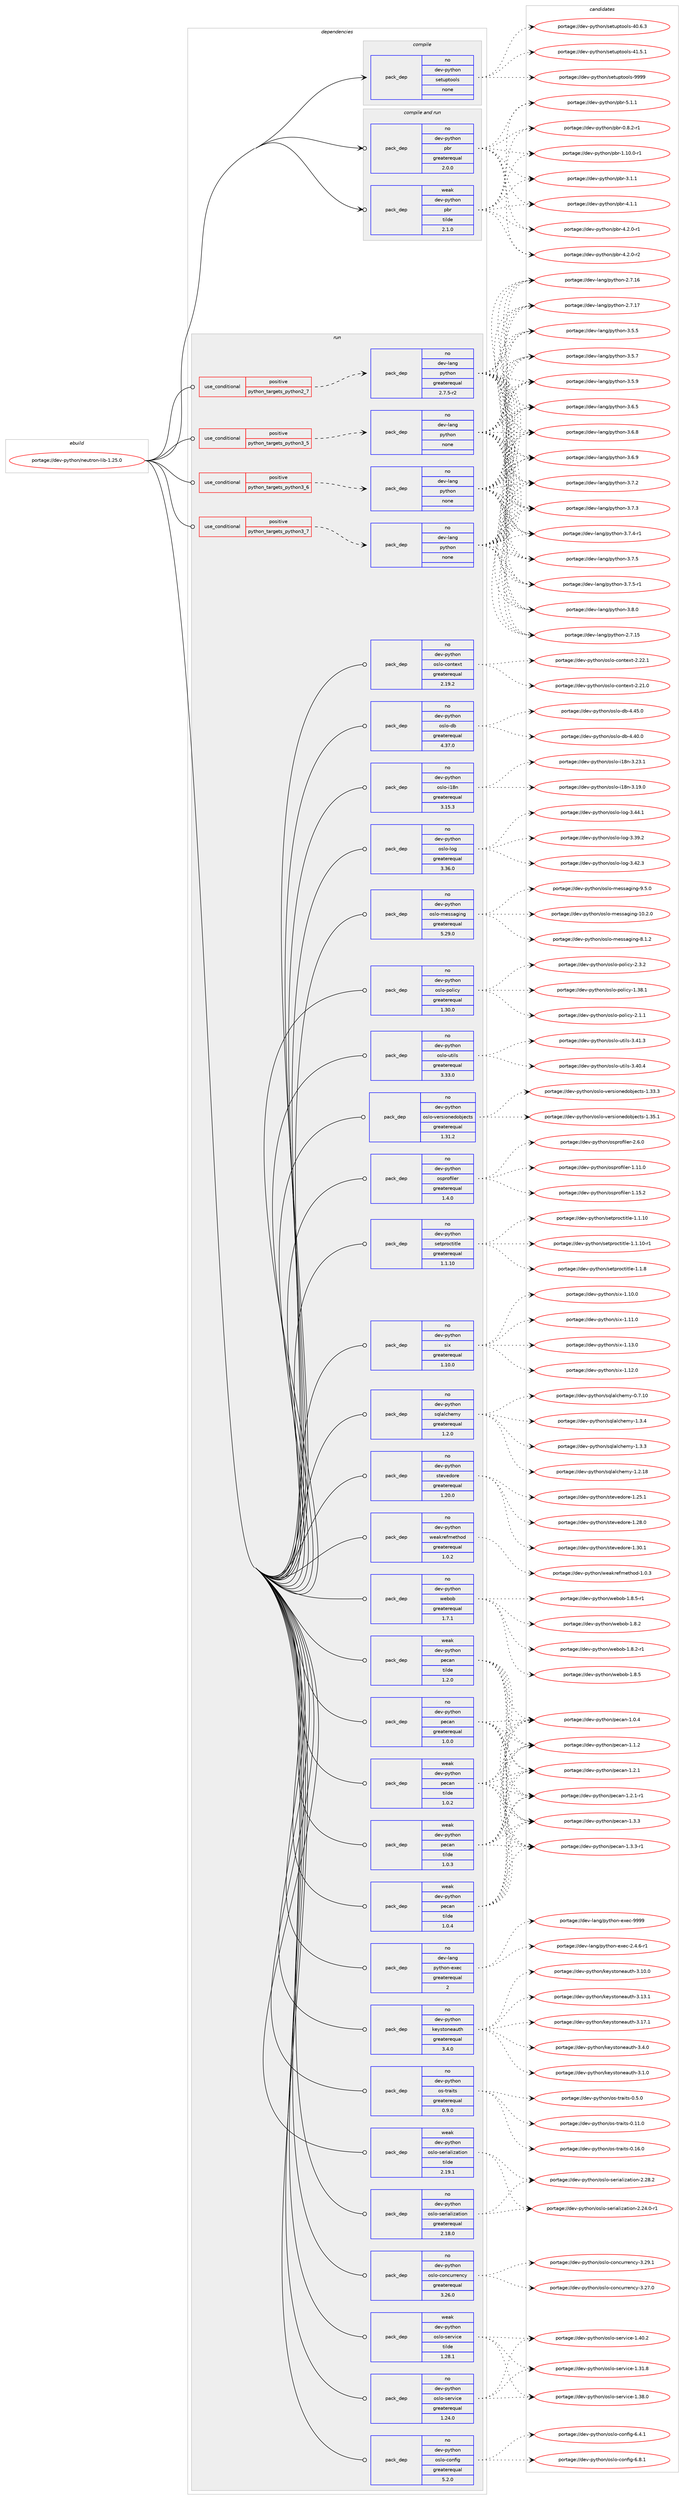 digraph prolog {

# *************
# Graph options
# *************

newrank=true;
concentrate=true;
compound=true;
graph [rankdir=LR,fontname=Helvetica,fontsize=10,ranksep=1.5];#, ranksep=2.5, nodesep=0.2];
edge  [arrowhead=vee];
node  [fontname=Helvetica,fontsize=10];

# **********
# The ebuild
# **********

subgraph cluster_leftcol {
color=gray;
rank=same;
label=<<i>ebuild</i>>;
id [label="portage://dev-python/neutron-lib-1.25.0", color=red, width=4, href="../dev-python/neutron-lib-1.25.0.svg"];
}

# ****************
# The dependencies
# ****************

subgraph cluster_midcol {
color=gray;
label=<<i>dependencies</i>>;
subgraph cluster_compile {
fillcolor="#eeeeee";
style=filled;
label=<<i>compile</i>>;
subgraph pack115685 {
dependency151394 [label=<<TABLE BORDER="0" CELLBORDER="1" CELLSPACING="0" CELLPADDING="4" WIDTH="220"><TR><TD ROWSPAN="6" CELLPADDING="30">pack_dep</TD></TR><TR><TD WIDTH="110">no</TD></TR><TR><TD>dev-python</TD></TR><TR><TD>setuptools</TD></TR><TR><TD>none</TD></TR><TR><TD></TD></TR></TABLE>>, shape=none, color=blue];
}
id:e -> dependency151394:w [weight=20,style="solid",arrowhead="vee"];
}
subgraph cluster_compileandrun {
fillcolor="#eeeeee";
style=filled;
label=<<i>compile and run</i>>;
subgraph pack115686 {
dependency151395 [label=<<TABLE BORDER="0" CELLBORDER="1" CELLSPACING="0" CELLPADDING="4" WIDTH="220"><TR><TD ROWSPAN="6" CELLPADDING="30">pack_dep</TD></TR><TR><TD WIDTH="110">no</TD></TR><TR><TD>dev-python</TD></TR><TR><TD>pbr</TD></TR><TR><TD>greaterequal</TD></TR><TR><TD>2.0.0</TD></TR></TABLE>>, shape=none, color=blue];
}
id:e -> dependency151395:w [weight=20,style="solid",arrowhead="odotvee"];
subgraph pack115687 {
dependency151396 [label=<<TABLE BORDER="0" CELLBORDER="1" CELLSPACING="0" CELLPADDING="4" WIDTH="220"><TR><TD ROWSPAN="6" CELLPADDING="30">pack_dep</TD></TR><TR><TD WIDTH="110">weak</TD></TR><TR><TD>dev-python</TD></TR><TR><TD>pbr</TD></TR><TR><TD>tilde</TD></TR><TR><TD>2.1.0</TD></TR></TABLE>>, shape=none, color=blue];
}
id:e -> dependency151396:w [weight=20,style="solid",arrowhead="odotvee"];
}
subgraph cluster_run {
fillcolor="#eeeeee";
style=filled;
label=<<i>run</i>>;
subgraph cond32385 {
dependency151397 [label=<<TABLE BORDER="0" CELLBORDER="1" CELLSPACING="0" CELLPADDING="4"><TR><TD ROWSPAN="3" CELLPADDING="10">use_conditional</TD></TR><TR><TD>positive</TD></TR><TR><TD>python_targets_python2_7</TD></TR></TABLE>>, shape=none, color=red];
subgraph pack115688 {
dependency151398 [label=<<TABLE BORDER="0" CELLBORDER="1" CELLSPACING="0" CELLPADDING="4" WIDTH="220"><TR><TD ROWSPAN="6" CELLPADDING="30">pack_dep</TD></TR><TR><TD WIDTH="110">no</TD></TR><TR><TD>dev-lang</TD></TR><TR><TD>python</TD></TR><TR><TD>greaterequal</TD></TR><TR><TD>2.7.5-r2</TD></TR></TABLE>>, shape=none, color=blue];
}
dependency151397:e -> dependency151398:w [weight=20,style="dashed",arrowhead="vee"];
}
id:e -> dependency151397:w [weight=20,style="solid",arrowhead="odot"];
subgraph cond32386 {
dependency151399 [label=<<TABLE BORDER="0" CELLBORDER="1" CELLSPACING="0" CELLPADDING="4"><TR><TD ROWSPAN="3" CELLPADDING="10">use_conditional</TD></TR><TR><TD>positive</TD></TR><TR><TD>python_targets_python3_5</TD></TR></TABLE>>, shape=none, color=red];
subgraph pack115689 {
dependency151400 [label=<<TABLE BORDER="0" CELLBORDER="1" CELLSPACING="0" CELLPADDING="4" WIDTH="220"><TR><TD ROWSPAN="6" CELLPADDING="30">pack_dep</TD></TR><TR><TD WIDTH="110">no</TD></TR><TR><TD>dev-lang</TD></TR><TR><TD>python</TD></TR><TR><TD>none</TD></TR><TR><TD></TD></TR></TABLE>>, shape=none, color=blue];
}
dependency151399:e -> dependency151400:w [weight=20,style="dashed",arrowhead="vee"];
}
id:e -> dependency151399:w [weight=20,style="solid",arrowhead="odot"];
subgraph cond32387 {
dependency151401 [label=<<TABLE BORDER="0" CELLBORDER="1" CELLSPACING="0" CELLPADDING="4"><TR><TD ROWSPAN="3" CELLPADDING="10">use_conditional</TD></TR><TR><TD>positive</TD></TR><TR><TD>python_targets_python3_6</TD></TR></TABLE>>, shape=none, color=red];
subgraph pack115690 {
dependency151402 [label=<<TABLE BORDER="0" CELLBORDER="1" CELLSPACING="0" CELLPADDING="4" WIDTH="220"><TR><TD ROWSPAN="6" CELLPADDING="30">pack_dep</TD></TR><TR><TD WIDTH="110">no</TD></TR><TR><TD>dev-lang</TD></TR><TR><TD>python</TD></TR><TR><TD>none</TD></TR><TR><TD></TD></TR></TABLE>>, shape=none, color=blue];
}
dependency151401:e -> dependency151402:w [weight=20,style="dashed",arrowhead="vee"];
}
id:e -> dependency151401:w [weight=20,style="solid",arrowhead="odot"];
subgraph cond32388 {
dependency151403 [label=<<TABLE BORDER="0" CELLBORDER="1" CELLSPACING="0" CELLPADDING="4"><TR><TD ROWSPAN="3" CELLPADDING="10">use_conditional</TD></TR><TR><TD>positive</TD></TR><TR><TD>python_targets_python3_7</TD></TR></TABLE>>, shape=none, color=red];
subgraph pack115691 {
dependency151404 [label=<<TABLE BORDER="0" CELLBORDER="1" CELLSPACING="0" CELLPADDING="4" WIDTH="220"><TR><TD ROWSPAN="6" CELLPADDING="30">pack_dep</TD></TR><TR><TD WIDTH="110">no</TD></TR><TR><TD>dev-lang</TD></TR><TR><TD>python</TD></TR><TR><TD>none</TD></TR><TR><TD></TD></TR></TABLE>>, shape=none, color=blue];
}
dependency151403:e -> dependency151404:w [weight=20,style="dashed",arrowhead="vee"];
}
id:e -> dependency151403:w [weight=20,style="solid",arrowhead="odot"];
subgraph pack115692 {
dependency151405 [label=<<TABLE BORDER="0" CELLBORDER="1" CELLSPACING="0" CELLPADDING="4" WIDTH="220"><TR><TD ROWSPAN="6" CELLPADDING="30">pack_dep</TD></TR><TR><TD WIDTH="110">no</TD></TR><TR><TD>dev-lang</TD></TR><TR><TD>python-exec</TD></TR><TR><TD>greaterequal</TD></TR><TR><TD>2</TD></TR></TABLE>>, shape=none, color=blue];
}
id:e -> dependency151405:w [weight=20,style="solid",arrowhead="odot"];
subgraph pack115693 {
dependency151406 [label=<<TABLE BORDER="0" CELLBORDER="1" CELLSPACING="0" CELLPADDING="4" WIDTH="220"><TR><TD ROWSPAN="6" CELLPADDING="30">pack_dep</TD></TR><TR><TD WIDTH="110">no</TD></TR><TR><TD>dev-python</TD></TR><TR><TD>keystoneauth</TD></TR><TR><TD>greaterequal</TD></TR><TR><TD>3.4.0</TD></TR></TABLE>>, shape=none, color=blue];
}
id:e -> dependency151406:w [weight=20,style="solid",arrowhead="odot"];
subgraph pack115694 {
dependency151407 [label=<<TABLE BORDER="0" CELLBORDER="1" CELLSPACING="0" CELLPADDING="4" WIDTH="220"><TR><TD ROWSPAN="6" CELLPADDING="30">pack_dep</TD></TR><TR><TD WIDTH="110">no</TD></TR><TR><TD>dev-python</TD></TR><TR><TD>os-traits</TD></TR><TR><TD>greaterequal</TD></TR><TR><TD>0.9.0</TD></TR></TABLE>>, shape=none, color=blue];
}
id:e -> dependency151407:w [weight=20,style="solid",arrowhead="odot"];
subgraph pack115695 {
dependency151408 [label=<<TABLE BORDER="0" CELLBORDER="1" CELLSPACING="0" CELLPADDING="4" WIDTH="220"><TR><TD ROWSPAN="6" CELLPADDING="30">pack_dep</TD></TR><TR><TD WIDTH="110">no</TD></TR><TR><TD>dev-python</TD></TR><TR><TD>oslo-concurrency</TD></TR><TR><TD>greaterequal</TD></TR><TR><TD>3.26.0</TD></TR></TABLE>>, shape=none, color=blue];
}
id:e -> dependency151408:w [weight=20,style="solid",arrowhead="odot"];
subgraph pack115696 {
dependency151409 [label=<<TABLE BORDER="0" CELLBORDER="1" CELLSPACING="0" CELLPADDING="4" WIDTH="220"><TR><TD ROWSPAN="6" CELLPADDING="30">pack_dep</TD></TR><TR><TD WIDTH="110">no</TD></TR><TR><TD>dev-python</TD></TR><TR><TD>oslo-config</TD></TR><TR><TD>greaterequal</TD></TR><TR><TD>5.2.0</TD></TR></TABLE>>, shape=none, color=blue];
}
id:e -> dependency151409:w [weight=20,style="solid",arrowhead="odot"];
subgraph pack115697 {
dependency151410 [label=<<TABLE BORDER="0" CELLBORDER="1" CELLSPACING="0" CELLPADDING="4" WIDTH="220"><TR><TD ROWSPAN="6" CELLPADDING="30">pack_dep</TD></TR><TR><TD WIDTH="110">no</TD></TR><TR><TD>dev-python</TD></TR><TR><TD>oslo-context</TD></TR><TR><TD>greaterequal</TD></TR><TR><TD>2.19.2</TD></TR></TABLE>>, shape=none, color=blue];
}
id:e -> dependency151410:w [weight=20,style="solid",arrowhead="odot"];
subgraph pack115698 {
dependency151411 [label=<<TABLE BORDER="0" CELLBORDER="1" CELLSPACING="0" CELLPADDING="4" WIDTH="220"><TR><TD ROWSPAN="6" CELLPADDING="30">pack_dep</TD></TR><TR><TD WIDTH="110">no</TD></TR><TR><TD>dev-python</TD></TR><TR><TD>oslo-db</TD></TR><TR><TD>greaterequal</TD></TR><TR><TD>4.37.0</TD></TR></TABLE>>, shape=none, color=blue];
}
id:e -> dependency151411:w [weight=20,style="solid",arrowhead="odot"];
subgraph pack115699 {
dependency151412 [label=<<TABLE BORDER="0" CELLBORDER="1" CELLSPACING="0" CELLPADDING="4" WIDTH="220"><TR><TD ROWSPAN="6" CELLPADDING="30">pack_dep</TD></TR><TR><TD WIDTH="110">no</TD></TR><TR><TD>dev-python</TD></TR><TR><TD>oslo-i18n</TD></TR><TR><TD>greaterequal</TD></TR><TR><TD>3.15.3</TD></TR></TABLE>>, shape=none, color=blue];
}
id:e -> dependency151412:w [weight=20,style="solid",arrowhead="odot"];
subgraph pack115700 {
dependency151413 [label=<<TABLE BORDER="0" CELLBORDER="1" CELLSPACING="0" CELLPADDING="4" WIDTH="220"><TR><TD ROWSPAN="6" CELLPADDING="30">pack_dep</TD></TR><TR><TD WIDTH="110">no</TD></TR><TR><TD>dev-python</TD></TR><TR><TD>oslo-log</TD></TR><TR><TD>greaterequal</TD></TR><TR><TD>3.36.0</TD></TR></TABLE>>, shape=none, color=blue];
}
id:e -> dependency151413:w [weight=20,style="solid",arrowhead="odot"];
subgraph pack115701 {
dependency151414 [label=<<TABLE BORDER="0" CELLBORDER="1" CELLSPACING="0" CELLPADDING="4" WIDTH="220"><TR><TD ROWSPAN="6" CELLPADDING="30">pack_dep</TD></TR><TR><TD WIDTH="110">no</TD></TR><TR><TD>dev-python</TD></TR><TR><TD>oslo-messaging</TD></TR><TR><TD>greaterequal</TD></TR><TR><TD>5.29.0</TD></TR></TABLE>>, shape=none, color=blue];
}
id:e -> dependency151414:w [weight=20,style="solid",arrowhead="odot"];
subgraph pack115702 {
dependency151415 [label=<<TABLE BORDER="0" CELLBORDER="1" CELLSPACING="0" CELLPADDING="4" WIDTH="220"><TR><TD ROWSPAN="6" CELLPADDING="30">pack_dep</TD></TR><TR><TD WIDTH="110">no</TD></TR><TR><TD>dev-python</TD></TR><TR><TD>oslo-policy</TD></TR><TR><TD>greaterequal</TD></TR><TR><TD>1.30.0</TD></TR></TABLE>>, shape=none, color=blue];
}
id:e -> dependency151415:w [weight=20,style="solid",arrowhead="odot"];
subgraph pack115703 {
dependency151416 [label=<<TABLE BORDER="0" CELLBORDER="1" CELLSPACING="0" CELLPADDING="4" WIDTH="220"><TR><TD ROWSPAN="6" CELLPADDING="30">pack_dep</TD></TR><TR><TD WIDTH="110">no</TD></TR><TR><TD>dev-python</TD></TR><TR><TD>oslo-serialization</TD></TR><TR><TD>greaterequal</TD></TR><TR><TD>2.18.0</TD></TR></TABLE>>, shape=none, color=blue];
}
id:e -> dependency151416:w [weight=20,style="solid",arrowhead="odot"];
subgraph pack115704 {
dependency151417 [label=<<TABLE BORDER="0" CELLBORDER="1" CELLSPACING="0" CELLPADDING="4" WIDTH="220"><TR><TD ROWSPAN="6" CELLPADDING="30">pack_dep</TD></TR><TR><TD WIDTH="110">no</TD></TR><TR><TD>dev-python</TD></TR><TR><TD>oslo-service</TD></TR><TR><TD>greaterequal</TD></TR><TR><TD>1.24.0</TD></TR></TABLE>>, shape=none, color=blue];
}
id:e -> dependency151417:w [weight=20,style="solid",arrowhead="odot"];
subgraph pack115705 {
dependency151418 [label=<<TABLE BORDER="0" CELLBORDER="1" CELLSPACING="0" CELLPADDING="4" WIDTH="220"><TR><TD ROWSPAN="6" CELLPADDING="30">pack_dep</TD></TR><TR><TD WIDTH="110">no</TD></TR><TR><TD>dev-python</TD></TR><TR><TD>oslo-utils</TD></TR><TR><TD>greaterequal</TD></TR><TR><TD>3.33.0</TD></TR></TABLE>>, shape=none, color=blue];
}
id:e -> dependency151418:w [weight=20,style="solid",arrowhead="odot"];
subgraph pack115706 {
dependency151419 [label=<<TABLE BORDER="0" CELLBORDER="1" CELLSPACING="0" CELLPADDING="4" WIDTH="220"><TR><TD ROWSPAN="6" CELLPADDING="30">pack_dep</TD></TR><TR><TD WIDTH="110">no</TD></TR><TR><TD>dev-python</TD></TR><TR><TD>oslo-versionedobjects</TD></TR><TR><TD>greaterequal</TD></TR><TR><TD>1.31.2</TD></TR></TABLE>>, shape=none, color=blue];
}
id:e -> dependency151419:w [weight=20,style="solid",arrowhead="odot"];
subgraph pack115707 {
dependency151420 [label=<<TABLE BORDER="0" CELLBORDER="1" CELLSPACING="0" CELLPADDING="4" WIDTH="220"><TR><TD ROWSPAN="6" CELLPADDING="30">pack_dep</TD></TR><TR><TD WIDTH="110">no</TD></TR><TR><TD>dev-python</TD></TR><TR><TD>osprofiler</TD></TR><TR><TD>greaterequal</TD></TR><TR><TD>1.4.0</TD></TR></TABLE>>, shape=none, color=blue];
}
id:e -> dependency151420:w [weight=20,style="solid",arrowhead="odot"];
subgraph pack115708 {
dependency151421 [label=<<TABLE BORDER="0" CELLBORDER="1" CELLSPACING="0" CELLPADDING="4" WIDTH="220"><TR><TD ROWSPAN="6" CELLPADDING="30">pack_dep</TD></TR><TR><TD WIDTH="110">no</TD></TR><TR><TD>dev-python</TD></TR><TR><TD>pecan</TD></TR><TR><TD>greaterequal</TD></TR><TR><TD>1.0.0</TD></TR></TABLE>>, shape=none, color=blue];
}
id:e -> dependency151421:w [weight=20,style="solid",arrowhead="odot"];
subgraph pack115709 {
dependency151422 [label=<<TABLE BORDER="0" CELLBORDER="1" CELLSPACING="0" CELLPADDING="4" WIDTH="220"><TR><TD ROWSPAN="6" CELLPADDING="30">pack_dep</TD></TR><TR><TD WIDTH="110">no</TD></TR><TR><TD>dev-python</TD></TR><TR><TD>setproctitle</TD></TR><TR><TD>greaterequal</TD></TR><TR><TD>1.1.10</TD></TR></TABLE>>, shape=none, color=blue];
}
id:e -> dependency151422:w [weight=20,style="solid",arrowhead="odot"];
subgraph pack115710 {
dependency151423 [label=<<TABLE BORDER="0" CELLBORDER="1" CELLSPACING="0" CELLPADDING="4" WIDTH="220"><TR><TD ROWSPAN="6" CELLPADDING="30">pack_dep</TD></TR><TR><TD WIDTH="110">no</TD></TR><TR><TD>dev-python</TD></TR><TR><TD>six</TD></TR><TR><TD>greaterequal</TD></TR><TR><TD>1.10.0</TD></TR></TABLE>>, shape=none, color=blue];
}
id:e -> dependency151423:w [weight=20,style="solid",arrowhead="odot"];
subgraph pack115711 {
dependency151424 [label=<<TABLE BORDER="0" CELLBORDER="1" CELLSPACING="0" CELLPADDING="4" WIDTH="220"><TR><TD ROWSPAN="6" CELLPADDING="30">pack_dep</TD></TR><TR><TD WIDTH="110">no</TD></TR><TR><TD>dev-python</TD></TR><TR><TD>sqlalchemy</TD></TR><TR><TD>greaterequal</TD></TR><TR><TD>1.2.0</TD></TR></TABLE>>, shape=none, color=blue];
}
id:e -> dependency151424:w [weight=20,style="solid",arrowhead="odot"];
subgraph pack115712 {
dependency151425 [label=<<TABLE BORDER="0" CELLBORDER="1" CELLSPACING="0" CELLPADDING="4" WIDTH="220"><TR><TD ROWSPAN="6" CELLPADDING="30">pack_dep</TD></TR><TR><TD WIDTH="110">no</TD></TR><TR><TD>dev-python</TD></TR><TR><TD>stevedore</TD></TR><TR><TD>greaterequal</TD></TR><TR><TD>1.20.0</TD></TR></TABLE>>, shape=none, color=blue];
}
id:e -> dependency151425:w [weight=20,style="solid",arrowhead="odot"];
subgraph pack115713 {
dependency151426 [label=<<TABLE BORDER="0" CELLBORDER="1" CELLSPACING="0" CELLPADDING="4" WIDTH="220"><TR><TD ROWSPAN="6" CELLPADDING="30">pack_dep</TD></TR><TR><TD WIDTH="110">no</TD></TR><TR><TD>dev-python</TD></TR><TR><TD>weakrefmethod</TD></TR><TR><TD>greaterequal</TD></TR><TR><TD>1.0.2</TD></TR></TABLE>>, shape=none, color=blue];
}
id:e -> dependency151426:w [weight=20,style="solid",arrowhead="odot"];
subgraph pack115714 {
dependency151427 [label=<<TABLE BORDER="0" CELLBORDER="1" CELLSPACING="0" CELLPADDING="4" WIDTH="220"><TR><TD ROWSPAN="6" CELLPADDING="30">pack_dep</TD></TR><TR><TD WIDTH="110">no</TD></TR><TR><TD>dev-python</TD></TR><TR><TD>webob</TD></TR><TR><TD>greaterequal</TD></TR><TR><TD>1.7.1</TD></TR></TABLE>>, shape=none, color=blue];
}
id:e -> dependency151427:w [weight=20,style="solid",arrowhead="odot"];
subgraph pack115715 {
dependency151428 [label=<<TABLE BORDER="0" CELLBORDER="1" CELLSPACING="0" CELLPADDING="4" WIDTH="220"><TR><TD ROWSPAN="6" CELLPADDING="30">pack_dep</TD></TR><TR><TD WIDTH="110">weak</TD></TR><TR><TD>dev-python</TD></TR><TR><TD>oslo-serialization</TD></TR><TR><TD>tilde</TD></TR><TR><TD>2.19.1</TD></TR></TABLE>>, shape=none, color=blue];
}
id:e -> dependency151428:w [weight=20,style="solid",arrowhead="odot"];
subgraph pack115716 {
dependency151429 [label=<<TABLE BORDER="0" CELLBORDER="1" CELLSPACING="0" CELLPADDING="4" WIDTH="220"><TR><TD ROWSPAN="6" CELLPADDING="30">pack_dep</TD></TR><TR><TD WIDTH="110">weak</TD></TR><TR><TD>dev-python</TD></TR><TR><TD>oslo-service</TD></TR><TR><TD>tilde</TD></TR><TR><TD>1.28.1</TD></TR></TABLE>>, shape=none, color=blue];
}
id:e -> dependency151429:w [weight=20,style="solid",arrowhead="odot"];
subgraph pack115717 {
dependency151430 [label=<<TABLE BORDER="0" CELLBORDER="1" CELLSPACING="0" CELLPADDING="4" WIDTH="220"><TR><TD ROWSPAN="6" CELLPADDING="30">pack_dep</TD></TR><TR><TD WIDTH="110">weak</TD></TR><TR><TD>dev-python</TD></TR><TR><TD>pecan</TD></TR><TR><TD>tilde</TD></TR><TR><TD>1.0.2</TD></TR></TABLE>>, shape=none, color=blue];
}
id:e -> dependency151430:w [weight=20,style="solid",arrowhead="odot"];
subgraph pack115718 {
dependency151431 [label=<<TABLE BORDER="0" CELLBORDER="1" CELLSPACING="0" CELLPADDING="4" WIDTH="220"><TR><TD ROWSPAN="6" CELLPADDING="30">pack_dep</TD></TR><TR><TD WIDTH="110">weak</TD></TR><TR><TD>dev-python</TD></TR><TR><TD>pecan</TD></TR><TR><TD>tilde</TD></TR><TR><TD>1.0.3</TD></TR></TABLE>>, shape=none, color=blue];
}
id:e -> dependency151431:w [weight=20,style="solid",arrowhead="odot"];
subgraph pack115719 {
dependency151432 [label=<<TABLE BORDER="0" CELLBORDER="1" CELLSPACING="0" CELLPADDING="4" WIDTH="220"><TR><TD ROWSPAN="6" CELLPADDING="30">pack_dep</TD></TR><TR><TD WIDTH="110">weak</TD></TR><TR><TD>dev-python</TD></TR><TR><TD>pecan</TD></TR><TR><TD>tilde</TD></TR><TR><TD>1.0.4</TD></TR></TABLE>>, shape=none, color=blue];
}
id:e -> dependency151432:w [weight=20,style="solid",arrowhead="odot"];
subgraph pack115720 {
dependency151433 [label=<<TABLE BORDER="0" CELLBORDER="1" CELLSPACING="0" CELLPADDING="4" WIDTH="220"><TR><TD ROWSPAN="6" CELLPADDING="30">pack_dep</TD></TR><TR><TD WIDTH="110">weak</TD></TR><TR><TD>dev-python</TD></TR><TR><TD>pecan</TD></TR><TR><TD>tilde</TD></TR><TR><TD>1.2.0</TD></TR></TABLE>>, shape=none, color=blue];
}
id:e -> dependency151433:w [weight=20,style="solid",arrowhead="odot"];
}
}

# **************
# The candidates
# **************

subgraph cluster_choices {
rank=same;
color=gray;
label=<<i>candidates</i>>;

subgraph choice115685 {
color=black;
nodesep=1;
choiceportage100101118451121211161041111104711510111611711211611111110811545524846544651 [label="portage://dev-python/setuptools-40.6.3", color=red, width=4,href="../dev-python/setuptools-40.6.3.svg"];
choiceportage100101118451121211161041111104711510111611711211611111110811545524946534649 [label="portage://dev-python/setuptools-41.5.1", color=red, width=4,href="../dev-python/setuptools-41.5.1.svg"];
choiceportage10010111845112121116104111110471151011161171121161111111081154557575757 [label="portage://dev-python/setuptools-9999", color=red, width=4,href="../dev-python/setuptools-9999.svg"];
dependency151394:e -> choiceportage100101118451121211161041111104711510111611711211611111110811545524846544651:w [style=dotted,weight="100"];
dependency151394:e -> choiceportage100101118451121211161041111104711510111611711211611111110811545524946534649:w [style=dotted,weight="100"];
dependency151394:e -> choiceportage10010111845112121116104111110471151011161171121161111111081154557575757:w [style=dotted,weight="100"];
}
subgraph choice115686 {
color=black;
nodesep=1;
choiceportage1001011184511212111610411111047112981144548465646504511449 [label="portage://dev-python/pbr-0.8.2-r1", color=red, width=4,href="../dev-python/pbr-0.8.2-r1.svg"];
choiceportage100101118451121211161041111104711298114454946494846484511449 [label="portage://dev-python/pbr-1.10.0-r1", color=red, width=4,href="../dev-python/pbr-1.10.0-r1.svg"];
choiceportage100101118451121211161041111104711298114455146494649 [label="portage://dev-python/pbr-3.1.1", color=red, width=4,href="../dev-python/pbr-3.1.1.svg"];
choiceportage100101118451121211161041111104711298114455246494649 [label="portage://dev-python/pbr-4.1.1", color=red, width=4,href="../dev-python/pbr-4.1.1.svg"];
choiceportage1001011184511212111610411111047112981144552465046484511449 [label="portage://dev-python/pbr-4.2.0-r1", color=red, width=4,href="../dev-python/pbr-4.2.0-r1.svg"];
choiceportage1001011184511212111610411111047112981144552465046484511450 [label="portage://dev-python/pbr-4.2.0-r2", color=red, width=4,href="../dev-python/pbr-4.2.0-r2.svg"];
choiceportage100101118451121211161041111104711298114455346494649 [label="portage://dev-python/pbr-5.1.1", color=red, width=4,href="../dev-python/pbr-5.1.1.svg"];
dependency151395:e -> choiceportage1001011184511212111610411111047112981144548465646504511449:w [style=dotted,weight="100"];
dependency151395:e -> choiceportage100101118451121211161041111104711298114454946494846484511449:w [style=dotted,weight="100"];
dependency151395:e -> choiceportage100101118451121211161041111104711298114455146494649:w [style=dotted,weight="100"];
dependency151395:e -> choiceportage100101118451121211161041111104711298114455246494649:w [style=dotted,weight="100"];
dependency151395:e -> choiceportage1001011184511212111610411111047112981144552465046484511449:w [style=dotted,weight="100"];
dependency151395:e -> choiceportage1001011184511212111610411111047112981144552465046484511450:w [style=dotted,weight="100"];
dependency151395:e -> choiceportage100101118451121211161041111104711298114455346494649:w [style=dotted,weight="100"];
}
subgraph choice115687 {
color=black;
nodesep=1;
choiceportage1001011184511212111610411111047112981144548465646504511449 [label="portage://dev-python/pbr-0.8.2-r1", color=red, width=4,href="../dev-python/pbr-0.8.2-r1.svg"];
choiceportage100101118451121211161041111104711298114454946494846484511449 [label="portage://dev-python/pbr-1.10.0-r1", color=red, width=4,href="../dev-python/pbr-1.10.0-r1.svg"];
choiceportage100101118451121211161041111104711298114455146494649 [label="portage://dev-python/pbr-3.1.1", color=red, width=4,href="../dev-python/pbr-3.1.1.svg"];
choiceportage100101118451121211161041111104711298114455246494649 [label="portage://dev-python/pbr-4.1.1", color=red, width=4,href="../dev-python/pbr-4.1.1.svg"];
choiceportage1001011184511212111610411111047112981144552465046484511449 [label="portage://dev-python/pbr-4.2.0-r1", color=red, width=4,href="../dev-python/pbr-4.2.0-r1.svg"];
choiceportage1001011184511212111610411111047112981144552465046484511450 [label="portage://dev-python/pbr-4.2.0-r2", color=red, width=4,href="../dev-python/pbr-4.2.0-r2.svg"];
choiceportage100101118451121211161041111104711298114455346494649 [label="portage://dev-python/pbr-5.1.1", color=red, width=4,href="../dev-python/pbr-5.1.1.svg"];
dependency151396:e -> choiceportage1001011184511212111610411111047112981144548465646504511449:w [style=dotted,weight="100"];
dependency151396:e -> choiceportage100101118451121211161041111104711298114454946494846484511449:w [style=dotted,weight="100"];
dependency151396:e -> choiceportage100101118451121211161041111104711298114455146494649:w [style=dotted,weight="100"];
dependency151396:e -> choiceportage100101118451121211161041111104711298114455246494649:w [style=dotted,weight="100"];
dependency151396:e -> choiceportage1001011184511212111610411111047112981144552465046484511449:w [style=dotted,weight="100"];
dependency151396:e -> choiceportage1001011184511212111610411111047112981144552465046484511450:w [style=dotted,weight="100"];
dependency151396:e -> choiceportage100101118451121211161041111104711298114455346494649:w [style=dotted,weight="100"];
}
subgraph choice115688 {
color=black;
nodesep=1;
choiceportage10010111845108971101034711212111610411111045504655464953 [label="portage://dev-lang/python-2.7.15", color=red, width=4,href="../dev-lang/python-2.7.15.svg"];
choiceportage10010111845108971101034711212111610411111045504655464954 [label="portage://dev-lang/python-2.7.16", color=red, width=4,href="../dev-lang/python-2.7.16.svg"];
choiceportage10010111845108971101034711212111610411111045504655464955 [label="portage://dev-lang/python-2.7.17", color=red, width=4,href="../dev-lang/python-2.7.17.svg"];
choiceportage100101118451089711010347112121116104111110455146534653 [label="portage://dev-lang/python-3.5.5", color=red, width=4,href="../dev-lang/python-3.5.5.svg"];
choiceportage100101118451089711010347112121116104111110455146534655 [label="portage://dev-lang/python-3.5.7", color=red, width=4,href="../dev-lang/python-3.5.7.svg"];
choiceportage100101118451089711010347112121116104111110455146534657 [label="portage://dev-lang/python-3.5.9", color=red, width=4,href="../dev-lang/python-3.5.9.svg"];
choiceportage100101118451089711010347112121116104111110455146544653 [label="portage://dev-lang/python-3.6.5", color=red, width=4,href="../dev-lang/python-3.6.5.svg"];
choiceportage100101118451089711010347112121116104111110455146544656 [label="portage://dev-lang/python-3.6.8", color=red, width=4,href="../dev-lang/python-3.6.8.svg"];
choiceportage100101118451089711010347112121116104111110455146544657 [label="portage://dev-lang/python-3.6.9", color=red, width=4,href="../dev-lang/python-3.6.9.svg"];
choiceportage100101118451089711010347112121116104111110455146554650 [label="portage://dev-lang/python-3.7.2", color=red, width=4,href="../dev-lang/python-3.7.2.svg"];
choiceportage100101118451089711010347112121116104111110455146554651 [label="portage://dev-lang/python-3.7.3", color=red, width=4,href="../dev-lang/python-3.7.3.svg"];
choiceportage1001011184510897110103471121211161041111104551465546524511449 [label="portage://dev-lang/python-3.7.4-r1", color=red, width=4,href="../dev-lang/python-3.7.4-r1.svg"];
choiceportage100101118451089711010347112121116104111110455146554653 [label="portage://dev-lang/python-3.7.5", color=red, width=4,href="../dev-lang/python-3.7.5.svg"];
choiceportage1001011184510897110103471121211161041111104551465546534511449 [label="portage://dev-lang/python-3.7.5-r1", color=red, width=4,href="../dev-lang/python-3.7.5-r1.svg"];
choiceportage100101118451089711010347112121116104111110455146564648 [label="portage://dev-lang/python-3.8.0", color=red, width=4,href="../dev-lang/python-3.8.0.svg"];
dependency151398:e -> choiceportage10010111845108971101034711212111610411111045504655464953:w [style=dotted,weight="100"];
dependency151398:e -> choiceportage10010111845108971101034711212111610411111045504655464954:w [style=dotted,weight="100"];
dependency151398:e -> choiceportage10010111845108971101034711212111610411111045504655464955:w [style=dotted,weight="100"];
dependency151398:e -> choiceportage100101118451089711010347112121116104111110455146534653:w [style=dotted,weight="100"];
dependency151398:e -> choiceportage100101118451089711010347112121116104111110455146534655:w [style=dotted,weight="100"];
dependency151398:e -> choiceportage100101118451089711010347112121116104111110455146534657:w [style=dotted,weight="100"];
dependency151398:e -> choiceportage100101118451089711010347112121116104111110455146544653:w [style=dotted,weight="100"];
dependency151398:e -> choiceportage100101118451089711010347112121116104111110455146544656:w [style=dotted,weight="100"];
dependency151398:e -> choiceportage100101118451089711010347112121116104111110455146544657:w [style=dotted,weight="100"];
dependency151398:e -> choiceportage100101118451089711010347112121116104111110455146554650:w [style=dotted,weight="100"];
dependency151398:e -> choiceportage100101118451089711010347112121116104111110455146554651:w [style=dotted,weight="100"];
dependency151398:e -> choiceportage1001011184510897110103471121211161041111104551465546524511449:w [style=dotted,weight="100"];
dependency151398:e -> choiceportage100101118451089711010347112121116104111110455146554653:w [style=dotted,weight="100"];
dependency151398:e -> choiceportage1001011184510897110103471121211161041111104551465546534511449:w [style=dotted,weight="100"];
dependency151398:e -> choiceportage100101118451089711010347112121116104111110455146564648:w [style=dotted,weight="100"];
}
subgraph choice115689 {
color=black;
nodesep=1;
choiceportage10010111845108971101034711212111610411111045504655464953 [label="portage://dev-lang/python-2.7.15", color=red, width=4,href="../dev-lang/python-2.7.15.svg"];
choiceportage10010111845108971101034711212111610411111045504655464954 [label="portage://dev-lang/python-2.7.16", color=red, width=4,href="../dev-lang/python-2.7.16.svg"];
choiceportage10010111845108971101034711212111610411111045504655464955 [label="portage://dev-lang/python-2.7.17", color=red, width=4,href="../dev-lang/python-2.7.17.svg"];
choiceportage100101118451089711010347112121116104111110455146534653 [label="portage://dev-lang/python-3.5.5", color=red, width=4,href="../dev-lang/python-3.5.5.svg"];
choiceportage100101118451089711010347112121116104111110455146534655 [label="portage://dev-lang/python-3.5.7", color=red, width=4,href="../dev-lang/python-3.5.7.svg"];
choiceportage100101118451089711010347112121116104111110455146534657 [label="portage://dev-lang/python-3.5.9", color=red, width=4,href="../dev-lang/python-3.5.9.svg"];
choiceportage100101118451089711010347112121116104111110455146544653 [label="portage://dev-lang/python-3.6.5", color=red, width=4,href="../dev-lang/python-3.6.5.svg"];
choiceportage100101118451089711010347112121116104111110455146544656 [label="portage://dev-lang/python-3.6.8", color=red, width=4,href="../dev-lang/python-3.6.8.svg"];
choiceportage100101118451089711010347112121116104111110455146544657 [label="portage://dev-lang/python-3.6.9", color=red, width=4,href="../dev-lang/python-3.6.9.svg"];
choiceportage100101118451089711010347112121116104111110455146554650 [label="portage://dev-lang/python-3.7.2", color=red, width=4,href="../dev-lang/python-3.7.2.svg"];
choiceportage100101118451089711010347112121116104111110455146554651 [label="portage://dev-lang/python-3.7.3", color=red, width=4,href="../dev-lang/python-3.7.3.svg"];
choiceportage1001011184510897110103471121211161041111104551465546524511449 [label="portage://dev-lang/python-3.7.4-r1", color=red, width=4,href="../dev-lang/python-3.7.4-r1.svg"];
choiceportage100101118451089711010347112121116104111110455146554653 [label="portage://dev-lang/python-3.7.5", color=red, width=4,href="../dev-lang/python-3.7.5.svg"];
choiceportage1001011184510897110103471121211161041111104551465546534511449 [label="portage://dev-lang/python-3.7.5-r1", color=red, width=4,href="../dev-lang/python-3.7.5-r1.svg"];
choiceportage100101118451089711010347112121116104111110455146564648 [label="portage://dev-lang/python-3.8.0", color=red, width=4,href="../dev-lang/python-3.8.0.svg"];
dependency151400:e -> choiceportage10010111845108971101034711212111610411111045504655464953:w [style=dotted,weight="100"];
dependency151400:e -> choiceportage10010111845108971101034711212111610411111045504655464954:w [style=dotted,weight="100"];
dependency151400:e -> choiceportage10010111845108971101034711212111610411111045504655464955:w [style=dotted,weight="100"];
dependency151400:e -> choiceportage100101118451089711010347112121116104111110455146534653:w [style=dotted,weight="100"];
dependency151400:e -> choiceportage100101118451089711010347112121116104111110455146534655:w [style=dotted,weight="100"];
dependency151400:e -> choiceportage100101118451089711010347112121116104111110455146534657:w [style=dotted,weight="100"];
dependency151400:e -> choiceportage100101118451089711010347112121116104111110455146544653:w [style=dotted,weight="100"];
dependency151400:e -> choiceportage100101118451089711010347112121116104111110455146544656:w [style=dotted,weight="100"];
dependency151400:e -> choiceportage100101118451089711010347112121116104111110455146544657:w [style=dotted,weight="100"];
dependency151400:e -> choiceportage100101118451089711010347112121116104111110455146554650:w [style=dotted,weight="100"];
dependency151400:e -> choiceportage100101118451089711010347112121116104111110455146554651:w [style=dotted,weight="100"];
dependency151400:e -> choiceportage1001011184510897110103471121211161041111104551465546524511449:w [style=dotted,weight="100"];
dependency151400:e -> choiceportage100101118451089711010347112121116104111110455146554653:w [style=dotted,weight="100"];
dependency151400:e -> choiceportage1001011184510897110103471121211161041111104551465546534511449:w [style=dotted,weight="100"];
dependency151400:e -> choiceportage100101118451089711010347112121116104111110455146564648:w [style=dotted,weight="100"];
}
subgraph choice115690 {
color=black;
nodesep=1;
choiceportage10010111845108971101034711212111610411111045504655464953 [label="portage://dev-lang/python-2.7.15", color=red, width=4,href="../dev-lang/python-2.7.15.svg"];
choiceportage10010111845108971101034711212111610411111045504655464954 [label="portage://dev-lang/python-2.7.16", color=red, width=4,href="../dev-lang/python-2.7.16.svg"];
choiceportage10010111845108971101034711212111610411111045504655464955 [label="portage://dev-lang/python-2.7.17", color=red, width=4,href="../dev-lang/python-2.7.17.svg"];
choiceportage100101118451089711010347112121116104111110455146534653 [label="portage://dev-lang/python-3.5.5", color=red, width=4,href="../dev-lang/python-3.5.5.svg"];
choiceportage100101118451089711010347112121116104111110455146534655 [label="portage://dev-lang/python-3.5.7", color=red, width=4,href="../dev-lang/python-3.5.7.svg"];
choiceportage100101118451089711010347112121116104111110455146534657 [label="portage://dev-lang/python-3.5.9", color=red, width=4,href="../dev-lang/python-3.5.9.svg"];
choiceportage100101118451089711010347112121116104111110455146544653 [label="portage://dev-lang/python-3.6.5", color=red, width=4,href="../dev-lang/python-3.6.5.svg"];
choiceportage100101118451089711010347112121116104111110455146544656 [label="portage://dev-lang/python-3.6.8", color=red, width=4,href="../dev-lang/python-3.6.8.svg"];
choiceportage100101118451089711010347112121116104111110455146544657 [label="portage://dev-lang/python-3.6.9", color=red, width=4,href="../dev-lang/python-3.6.9.svg"];
choiceportage100101118451089711010347112121116104111110455146554650 [label="portage://dev-lang/python-3.7.2", color=red, width=4,href="../dev-lang/python-3.7.2.svg"];
choiceportage100101118451089711010347112121116104111110455146554651 [label="portage://dev-lang/python-3.7.3", color=red, width=4,href="../dev-lang/python-3.7.3.svg"];
choiceportage1001011184510897110103471121211161041111104551465546524511449 [label="portage://dev-lang/python-3.7.4-r1", color=red, width=4,href="../dev-lang/python-3.7.4-r1.svg"];
choiceportage100101118451089711010347112121116104111110455146554653 [label="portage://dev-lang/python-3.7.5", color=red, width=4,href="../dev-lang/python-3.7.5.svg"];
choiceportage1001011184510897110103471121211161041111104551465546534511449 [label="portage://dev-lang/python-3.7.5-r1", color=red, width=4,href="../dev-lang/python-3.7.5-r1.svg"];
choiceportage100101118451089711010347112121116104111110455146564648 [label="portage://dev-lang/python-3.8.0", color=red, width=4,href="../dev-lang/python-3.8.0.svg"];
dependency151402:e -> choiceportage10010111845108971101034711212111610411111045504655464953:w [style=dotted,weight="100"];
dependency151402:e -> choiceportage10010111845108971101034711212111610411111045504655464954:w [style=dotted,weight="100"];
dependency151402:e -> choiceportage10010111845108971101034711212111610411111045504655464955:w [style=dotted,weight="100"];
dependency151402:e -> choiceportage100101118451089711010347112121116104111110455146534653:w [style=dotted,weight="100"];
dependency151402:e -> choiceportage100101118451089711010347112121116104111110455146534655:w [style=dotted,weight="100"];
dependency151402:e -> choiceportage100101118451089711010347112121116104111110455146534657:w [style=dotted,weight="100"];
dependency151402:e -> choiceportage100101118451089711010347112121116104111110455146544653:w [style=dotted,weight="100"];
dependency151402:e -> choiceportage100101118451089711010347112121116104111110455146544656:w [style=dotted,weight="100"];
dependency151402:e -> choiceportage100101118451089711010347112121116104111110455146544657:w [style=dotted,weight="100"];
dependency151402:e -> choiceportage100101118451089711010347112121116104111110455146554650:w [style=dotted,weight="100"];
dependency151402:e -> choiceportage100101118451089711010347112121116104111110455146554651:w [style=dotted,weight="100"];
dependency151402:e -> choiceportage1001011184510897110103471121211161041111104551465546524511449:w [style=dotted,weight="100"];
dependency151402:e -> choiceportage100101118451089711010347112121116104111110455146554653:w [style=dotted,weight="100"];
dependency151402:e -> choiceportage1001011184510897110103471121211161041111104551465546534511449:w [style=dotted,weight="100"];
dependency151402:e -> choiceportage100101118451089711010347112121116104111110455146564648:w [style=dotted,weight="100"];
}
subgraph choice115691 {
color=black;
nodesep=1;
choiceportage10010111845108971101034711212111610411111045504655464953 [label="portage://dev-lang/python-2.7.15", color=red, width=4,href="../dev-lang/python-2.7.15.svg"];
choiceportage10010111845108971101034711212111610411111045504655464954 [label="portage://dev-lang/python-2.7.16", color=red, width=4,href="../dev-lang/python-2.7.16.svg"];
choiceportage10010111845108971101034711212111610411111045504655464955 [label="portage://dev-lang/python-2.7.17", color=red, width=4,href="../dev-lang/python-2.7.17.svg"];
choiceportage100101118451089711010347112121116104111110455146534653 [label="portage://dev-lang/python-3.5.5", color=red, width=4,href="../dev-lang/python-3.5.5.svg"];
choiceportage100101118451089711010347112121116104111110455146534655 [label="portage://dev-lang/python-3.5.7", color=red, width=4,href="../dev-lang/python-3.5.7.svg"];
choiceportage100101118451089711010347112121116104111110455146534657 [label="portage://dev-lang/python-3.5.9", color=red, width=4,href="../dev-lang/python-3.5.9.svg"];
choiceportage100101118451089711010347112121116104111110455146544653 [label="portage://dev-lang/python-3.6.5", color=red, width=4,href="../dev-lang/python-3.6.5.svg"];
choiceportage100101118451089711010347112121116104111110455146544656 [label="portage://dev-lang/python-3.6.8", color=red, width=4,href="../dev-lang/python-3.6.8.svg"];
choiceportage100101118451089711010347112121116104111110455146544657 [label="portage://dev-lang/python-3.6.9", color=red, width=4,href="../dev-lang/python-3.6.9.svg"];
choiceportage100101118451089711010347112121116104111110455146554650 [label="portage://dev-lang/python-3.7.2", color=red, width=4,href="../dev-lang/python-3.7.2.svg"];
choiceportage100101118451089711010347112121116104111110455146554651 [label="portage://dev-lang/python-3.7.3", color=red, width=4,href="../dev-lang/python-3.7.3.svg"];
choiceportage1001011184510897110103471121211161041111104551465546524511449 [label="portage://dev-lang/python-3.7.4-r1", color=red, width=4,href="../dev-lang/python-3.7.4-r1.svg"];
choiceportage100101118451089711010347112121116104111110455146554653 [label="portage://dev-lang/python-3.7.5", color=red, width=4,href="../dev-lang/python-3.7.5.svg"];
choiceportage1001011184510897110103471121211161041111104551465546534511449 [label="portage://dev-lang/python-3.7.5-r1", color=red, width=4,href="../dev-lang/python-3.7.5-r1.svg"];
choiceportage100101118451089711010347112121116104111110455146564648 [label="portage://dev-lang/python-3.8.0", color=red, width=4,href="../dev-lang/python-3.8.0.svg"];
dependency151404:e -> choiceportage10010111845108971101034711212111610411111045504655464953:w [style=dotted,weight="100"];
dependency151404:e -> choiceportage10010111845108971101034711212111610411111045504655464954:w [style=dotted,weight="100"];
dependency151404:e -> choiceportage10010111845108971101034711212111610411111045504655464955:w [style=dotted,weight="100"];
dependency151404:e -> choiceportage100101118451089711010347112121116104111110455146534653:w [style=dotted,weight="100"];
dependency151404:e -> choiceportage100101118451089711010347112121116104111110455146534655:w [style=dotted,weight="100"];
dependency151404:e -> choiceportage100101118451089711010347112121116104111110455146534657:w [style=dotted,weight="100"];
dependency151404:e -> choiceportage100101118451089711010347112121116104111110455146544653:w [style=dotted,weight="100"];
dependency151404:e -> choiceportage100101118451089711010347112121116104111110455146544656:w [style=dotted,weight="100"];
dependency151404:e -> choiceportage100101118451089711010347112121116104111110455146544657:w [style=dotted,weight="100"];
dependency151404:e -> choiceportage100101118451089711010347112121116104111110455146554650:w [style=dotted,weight="100"];
dependency151404:e -> choiceportage100101118451089711010347112121116104111110455146554651:w [style=dotted,weight="100"];
dependency151404:e -> choiceportage1001011184510897110103471121211161041111104551465546524511449:w [style=dotted,weight="100"];
dependency151404:e -> choiceportage100101118451089711010347112121116104111110455146554653:w [style=dotted,weight="100"];
dependency151404:e -> choiceportage1001011184510897110103471121211161041111104551465546534511449:w [style=dotted,weight="100"];
dependency151404:e -> choiceportage100101118451089711010347112121116104111110455146564648:w [style=dotted,weight="100"];
}
subgraph choice115692 {
color=black;
nodesep=1;
choiceportage10010111845108971101034711212111610411111045101120101994550465246544511449 [label="portage://dev-lang/python-exec-2.4.6-r1", color=red, width=4,href="../dev-lang/python-exec-2.4.6-r1.svg"];
choiceportage10010111845108971101034711212111610411111045101120101994557575757 [label="portage://dev-lang/python-exec-9999", color=red, width=4,href="../dev-lang/python-exec-9999.svg"];
dependency151405:e -> choiceportage10010111845108971101034711212111610411111045101120101994550465246544511449:w [style=dotted,weight="100"];
dependency151405:e -> choiceportage10010111845108971101034711212111610411111045101120101994557575757:w [style=dotted,weight="100"];
}
subgraph choice115693 {
color=black;
nodesep=1;
choiceportage100101118451121211161041111104710710112111511611111010197117116104455146494648 [label="portage://dev-python/keystoneauth-3.1.0", color=red, width=4,href="../dev-python/keystoneauth-3.1.0.svg"];
choiceportage10010111845112121116104111110471071011211151161111101019711711610445514649484648 [label="portage://dev-python/keystoneauth-3.10.0", color=red, width=4,href="../dev-python/keystoneauth-3.10.0.svg"];
choiceportage10010111845112121116104111110471071011211151161111101019711711610445514649514649 [label="portage://dev-python/keystoneauth-3.13.1", color=red, width=4,href="../dev-python/keystoneauth-3.13.1.svg"];
choiceportage10010111845112121116104111110471071011211151161111101019711711610445514649554649 [label="portage://dev-python/keystoneauth-3.17.1", color=red, width=4,href="../dev-python/keystoneauth-3.17.1.svg"];
choiceportage100101118451121211161041111104710710112111511611111010197117116104455146524648 [label="portage://dev-python/keystoneauth-3.4.0", color=red, width=4,href="../dev-python/keystoneauth-3.4.0.svg"];
dependency151406:e -> choiceportage100101118451121211161041111104710710112111511611111010197117116104455146494648:w [style=dotted,weight="100"];
dependency151406:e -> choiceportage10010111845112121116104111110471071011211151161111101019711711610445514649484648:w [style=dotted,weight="100"];
dependency151406:e -> choiceportage10010111845112121116104111110471071011211151161111101019711711610445514649514649:w [style=dotted,weight="100"];
dependency151406:e -> choiceportage10010111845112121116104111110471071011211151161111101019711711610445514649554649:w [style=dotted,weight="100"];
dependency151406:e -> choiceportage100101118451121211161041111104710710112111511611111010197117116104455146524648:w [style=dotted,weight="100"];
}
subgraph choice115694 {
color=black;
nodesep=1;
choiceportage1001011184511212111610411111047111115451161149710511611545484649494648 [label="portage://dev-python/os-traits-0.11.0", color=red, width=4,href="../dev-python/os-traits-0.11.0.svg"];
choiceportage1001011184511212111610411111047111115451161149710511611545484649544648 [label="portage://dev-python/os-traits-0.16.0", color=red, width=4,href="../dev-python/os-traits-0.16.0.svg"];
choiceportage10010111845112121116104111110471111154511611497105116115454846534648 [label="portage://dev-python/os-traits-0.5.0", color=red, width=4,href="../dev-python/os-traits-0.5.0.svg"];
dependency151407:e -> choiceportage1001011184511212111610411111047111115451161149710511611545484649494648:w [style=dotted,weight="100"];
dependency151407:e -> choiceportage1001011184511212111610411111047111115451161149710511611545484649544648:w [style=dotted,weight="100"];
dependency151407:e -> choiceportage10010111845112121116104111110471111154511611497105116115454846534648:w [style=dotted,weight="100"];
}
subgraph choice115695 {
color=black;
nodesep=1;
choiceportage10010111845112121116104111110471111151081114599111110991171141141011109912145514650554648 [label="portage://dev-python/oslo-concurrency-3.27.0", color=red, width=4,href="../dev-python/oslo-concurrency-3.27.0.svg"];
choiceportage10010111845112121116104111110471111151081114599111110991171141141011109912145514650574649 [label="portage://dev-python/oslo-concurrency-3.29.1", color=red, width=4,href="../dev-python/oslo-concurrency-3.29.1.svg"];
dependency151408:e -> choiceportage10010111845112121116104111110471111151081114599111110991171141141011109912145514650554648:w [style=dotted,weight="100"];
dependency151408:e -> choiceportage10010111845112121116104111110471111151081114599111110991171141141011109912145514650574649:w [style=dotted,weight="100"];
}
subgraph choice115696 {
color=black;
nodesep=1;
choiceportage10010111845112121116104111110471111151081114599111110102105103455446524649 [label="portage://dev-python/oslo-config-6.4.1", color=red, width=4,href="../dev-python/oslo-config-6.4.1.svg"];
choiceportage10010111845112121116104111110471111151081114599111110102105103455446564649 [label="portage://dev-python/oslo-config-6.8.1", color=red, width=4,href="../dev-python/oslo-config-6.8.1.svg"];
dependency151409:e -> choiceportage10010111845112121116104111110471111151081114599111110102105103455446524649:w [style=dotted,weight="100"];
dependency151409:e -> choiceportage10010111845112121116104111110471111151081114599111110102105103455446564649:w [style=dotted,weight="100"];
}
subgraph choice115697 {
color=black;
nodesep=1;
choiceportage1001011184511212111610411111047111115108111459911111011610112011645504650494648 [label="portage://dev-python/oslo-context-2.21.0", color=red, width=4,href="../dev-python/oslo-context-2.21.0.svg"];
choiceportage1001011184511212111610411111047111115108111459911111011610112011645504650504649 [label="portage://dev-python/oslo-context-2.22.1", color=red, width=4,href="../dev-python/oslo-context-2.22.1.svg"];
dependency151410:e -> choiceportage1001011184511212111610411111047111115108111459911111011610112011645504650494648:w [style=dotted,weight="100"];
dependency151410:e -> choiceportage1001011184511212111610411111047111115108111459911111011610112011645504650504649:w [style=dotted,weight="100"];
}
subgraph choice115698 {
color=black;
nodesep=1;
choiceportage1001011184511212111610411111047111115108111451009845524652484648 [label="portage://dev-python/oslo-db-4.40.0", color=red, width=4,href="../dev-python/oslo-db-4.40.0.svg"];
choiceportage1001011184511212111610411111047111115108111451009845524652534648 [label="portage://dev-python/oslo-db-4.45.0", color=red, width=4,href="../dev-python/oslo-db-4.45.0.svg"];
dependency151411:e -> choiceportage1001011184511212111610411111047111115108111451009845524652484648:w [style=dotted,weight="100"];
dependency151411:e -> choiceportage1001011184511212111610411111047111115108111451009845524652534648:w [style=dotted,weight="100"];
}
subgraph choice115699 {
color=black;
nodesep=1;
choiceportage100101118451121211161041111104711111510811145105495611045514649574648 [label="portage://dev-python/oslo-i18n-3.19.0", color=red, width=4,href="../dev-python/oslo-i18n-3.19.0.svg"];
choiceportage100101118451121211161041111104711111510811145105495611045514650514649 [label="portage://dev-python/oslo-i18n-3.23.1", color=red, width=4,href="../dev-python/oslo-i18n-3.23.1.svg"];
dependency151412:e -> choiceportage100101118451121211161041111104711111510811145105495611045514649574648:w [style=dotted,weight="100"];
dependency151412:e -> choiceportage100101118451121211161041111104711111510811145105495611045514650514649:w [style=dotted,weight="100"];
}
subgraph choice115700 {
color=black;
nodesep=1;
choiceportage10010111845112121116104111110471111151081114510811110345514651574650 [label="portage://dev-python/oslo-log-3.39.2", color=red, width=4,href="../dev-python/oslo-log-3.39.2.svg"];
choiceportage10010111845112121116104111110471111151081114510811110345514652504651 [label="portage://dev-python/oslo-log-3.42.3", color=red, width=4,href="../dev-python/oslo-log-3.42.3.svg"];
choiceportage10010111845112121116104111110471111151081114510811110345514652524649 [label="portage://dev-python/oslo-log-3.44.1", color=red, width=4,href="../dev-python/oslo-log-3.44.1.svg"];
dependency151413:e -> choiceportage10010111845112121116104111110471111151081114510811110345514651574650:w [style=dotted,weight="100"];
dependency151413:e -> choiceportage10010111845112121116104111110471111151081114510811110345514652504651:w [style=dotted,weight="100"];
dependency151413:e -> choiceportage10010111845112121116104111110471111151081114510811110345514652524649:w [style=dotted,weight="100"];
}
subgraph choice115701 {
color=black;
nodesep=1;
choiceportage1001011184511212111610411111047111115108111451091011151159710310511010345494846504648 [label="portage://dev-python/oslo-messaging-10.2.0", color=red, width=4,href="../dev-python/oslo-messaging-10.2.0.svg"];
choiceportage10010111845112121116104111110471111151081114510910111511597103105110103455646494650 [label="portage://dev-python/oslo-messaging-8.1.2", color=red, width=4,href="../dev-python/oslo-messaging-8.1.2.svg"];
choiceportage10010111845112121116104111110471111151081114510910111511597103105110103455746534648 [label="portage://dev-python/oslo-messaging-9.5.0", color=red, width=4,href="../dev-python/oslo-messaging-9.5.0.svg"];
dependency151414:e -> choiceportage1001011184511212111610411111047111115108111451091011151159710310511010345494846504648:w [style=dotted,weight="100"];
dependency151414:e -> choiceportage10010111845112121116104111110471111151081114510910111511597103105110103455646494650:w [style=dotted,weight="100"];
dependency151414:e -> choiceportage10010111845112121116104111110471111151081114510910111511597103105110103455746534648:w [style=dotted,weight="100"];
}
subgraph choice115702 {
color=black;
nodesep=1;
choiceportage1001011184511212111610411111047111115108111451121111081059912145494651564649 [label="portage://dev-python/oslo-policy-1.38.1", color=red, width=4,href="../dev-python/oslo-policy-1.38.1.svg"];
choiceportage10010111845112121116104111110471111151081114511211110810599121455046494649 [label="portage://dev-python/oslo-policy-2.1.1", color=red, width=4,href="../dev-python/oslo-policy-2.1.1.svg"];
choiceportage10010111845112121116104111110471111151081114511211110810599121455046514650 [label="portage://dev-python/oslo-policy-2.3.2", color=red, width=4,href="../dev-python/oslo-policy-2.3.2.svg"];
dependency151415:e -> choiceportage1001011184511212111610411111047111115108111451121111081059912145494651564649:w [style=dotted,weight="100"];
dependency151415:e -> choiceportage10010111845112121116104111110471111151081114511211110810599121455046494649:w [style=dotted,weight="100"];
dependency151415:e -> choiceportage10010111845112121116104111110471111151081114511211110810599121455046514650:w [style=dotted,weight="100"];
}
subgraph choice115703 {
color=black;
nodesep=1;
choiceportage1001011184511212111610411111047111115108111451151011141059710810512297116105111110455046505246484511449 [label="portage://dev-python/oslo-serialization-2.24.0-r1", color=red, width=4,href="../dev-python/oslo-serialization-2.24.0-r1.svg"];
choiceportage100101118451121211161041111104711111510811145115101114105971081051229711610511111045504650564650 [label="portage://dev-python/oslo-serialization-2.28.2", color=red, width=4,href="../dev-python/oslo-serialization-2.28.2.svg"];
dependency151416:e -> choiceportage1001011184511212111610411111047111115108111451151011141059710810512297116105111110455046505246484511449:w [style=dotted,weight="100"];
dependency151416:e -> choiceportage100101118451121211161041111104711111510811145115101114105971081051229711610511111045504650564650:w [style=dotted,weight="100"];
}
subgraph choice115704 {
color=black;
nodesep=1;
choiceportage1001011184511212111610411111047111115108111451151011141181059910145494651494656 [label="portage://dev-python/oslo-service-1.31.8", color=red, width=4,href="../dev-python/oslo-service-1.31.8.svg"];
choiceportage1001011184511212111610411111047111115108111451151011141181059910145494651564648 [label="portage://dev-python/oslo-service-1.38.0", color=red, width=4,href="../dev-python/oslo-service-1.38.0.svg"];
choiceportage1001011184511212111610411111047111115108111451151011141181059910145494652484650 [label="portage://dev-python/oslo-service-1.40.2", color=red, width=4,href="../dev-python/oslo-service-1.40.2.svg"];
dependency151417:e -> choiceportage1001011184511212111610411111047111115108111451151011141181059910145494651494656:w [style=dotted,weight="100"];
dependency151417:e -> choiceportage1001011184511212111610411111047111115108111451151011141181059910145494651564648:w [style=dotted,weight="100"];
dependency151417:e -> choiceportage1001011184511212111610411111047111115108111451151011141181059910145494652484650:w [style=dotted,weight="100"];
}
subgraph choice115705 {
color=black;
nodesep=1;
choiceportage10010111845112121116104111110471111151081114511711610510811545514652484652 [label="portage://dev-python/oslo-utils-3.40.4", color=red, width=4,href="../dev-python/oslo-utils-3.40.4.svg"];
choiceportage10010111845112121116104111110471111151081114511711610510811545514652494651 [label="portage://dev-python/oslo-utils-3.41.3", color=red, width=4,href="../dev-python/oslo-utils-3.41.3.svg"];
dependency151418:e -> choiceportage10010111845112121116104111110471111151081114511711610510811545514652484652:w [style=dotted,weight="100"];
dependency151418:e -> choiceportage10010111845112121116104111110471111151081114511711610510811545514652494651:w [style=dotted,weight="100"];
}
subgraph choice115706 {
color=black;
nodesep=1;
choiceportage100101118451121211161041111104711111510811145118101114115105111110101100111981061019911611545494651514651 [label="portage://dev-python/oslo-versionedobjects-1.33.3", color=red, width=4,href="../dev-python/oslo-versionedobjects-1.33.3.svg"];
choiceportage100101118451121211161041111104711111510811145118101114115105111110101100111981061019911611545494651534649 [label="portage://dev-python/oslo-versionedobjects-1.35.1", color=red, width=4,href="../dev-python/oslo-versionedobjects-1.35.1.svg"];
dependency151419:e -> choiceportage100101118451121211161041111104711111510811145118101114115105111110101100111981061019911611545494651514651:w [style=dotted,weight="100"];
dependency151419:e -> choiceportage100101118451121211161041111104711111510811145118101114115105111110101100111981061019911611545494651534649:w [style=dotted,weight="100"];
}
subgraph choice115707 {
color=black;
nodesep=1;
choiceportage100101118451121211161041111104711111511211411110210510810111445494649494648 [label="portage://dev-python/osprofiler-1.11.0", color=red, width=4,href="../dev-python/osprofiler-1.11.0.svg"];
choiceportage100101118451121211161041111104711111511211411110210510810111445494649534650 [label="portage://dev-python/osprofiler-1.15.2", color=red, width=4,href="../dev-python/osprofiler-1.15.2.svg"];
choiceportage1001011184511212111610411111047111115112114111102105108101114455046544648 [label="portage://dev-python/osprofiler-2.6.0", color=red, width=4,href="../dev-python/osprofiler-2.6.0.svg"];
dependency151420:e -> choiceportage100101118451121211161041111104711111511211411110210510810111445494649494648:w [style=dotted,weight="100"];
dependency151420:e -> choiceportage100101118451121211161041111104711111511211411110210510810111445494649534650:w [style=dotted,weight="100"];
dependency151420:e -> choiceportage1001011184511212111610411111047111115112114111102105108101114455046544648:w [style=dotted,weight="100"];
}
subgraph choice115708 {
color=black;
nodesep=1;
choiceportage10010111845112121116104111110471121019997110454946484652 [label="portage://dev-python/pecan-1.0.4", color=red, width=4,href="../dev-python/pecan-1.0.4.svg"];
choiceportage10010111845112121116104111110471121019997110454946494650 [label="portage://dev-python/pecan-1.1.2", color=red, width=4,href="../dev-python/pecan-1.1.2.svg"];
choiceportage10010111845112121116104111110471121019997110454946504649 [label="portage://dev-python/pecan-1.2.1", color=red, width=4,href="../dev-python/pecan-1.2.1.svg"];
choiceportage100101118451121211161041111104711210199971104549465046494511449 [label="portage://dev-python/pecan-1.2.1-r1", color=red, width=4,href="../dev-python/pecan-1.2.1-r1.svg"];
choiceportage10010111845112121116104111110471121019997110454946514651 [label="portage://dev-python/pecan-1.3.3", color=red, width=4,href="../dev-python/pecan-1.3.3.svg"];
choiceportage100101118451121211161041111104711210199971104549465146514511449 [label="portage://dev-python/pecan-1.3.3-r1", color=red, width=4,href="../dev-python/pecan-1.3.3-r1.svg"];
dependency151421:e -> choiceportage10010111845112121116104111110471121019997110454946484652:w [style=dotted,weight="100"];
dependency151421:e -> choiceportage10010111845112121116104111110471121019997110454946494650:w [style=dotted,weight="100"];
dependency151421:e -> choiceportage10010111845112121116104111110471121019997110454946504649:w [style=dotted,weight="100"];
dependency151421:e -> choiceportage100101118451121211161041111104711210199971104549465046494511449:w [style=dotted,weight="100"];
dependency151421:e -> choiceportage10010111845112121116104111110471121019997110454946514651:w [style=dotted,weight="100"];
dependency151421:e -> choiceportage100101118451121211161041111104711210199971104549465146514511449:w [style=dotted,weight="100"];
}
subgraph choice115709 {
color=black;
nodesep=1;
choiceportage10010111845112121116104111110471151011161121141119911610511610810145494649464948 [label="portage://dev-python/setproctitle-1.1.10", color=red, width=4,href="../dev-python/setproctitle-1.1.10.svg"];
choiceportage100101118451121211161041111104711510111611211411199116105116108101454946494649484511449 [label="portage://dev-python/setproctitle-1.1.10-r1", color=red, width=4,href="../dev-python/setproctitle-1.1.10-r1.svg"];
choiceportage100101118451121211161041111104711510111611211411199116105116108101454946494656 [label="portage://dev-python/setproctitle-1.1.8", color=red, width=4,href="../dev-python/setproctitle-1.1.8.svg"];
dependency151422:e -> choiceportage10010111845112121116104111110471151011161121141119911610511610810145494649464948:w [style=dotted,weight="100"];
dependency151422:e -> choiceportage100101118451121211161041111104711510111611211411199116105116108101454946494649484511449:w [style=dotted,weight="100"];
dependency151422:e -> choiceportage100101118451121211161041111104711510111611211411199116105116108101454946494656:w [style=dotted,weight="100"];
}
subgraph choice115710 {
color=black;
nodesep=1;
choiceportage100101118451121211161041111104711510512045494649484648 [label="portage://dev-python/six-1.10.0", color=red, width=4,href="../dev-python/six-1.10.0.svg"];
choiceportage100101118451121211161041111104711510512045494649494648 [label="portage://dev-python/six-1.11.0", color=red, width=4,href="../dev-python/six-1.11.0.svg"];
choiceportage100101118451121211161041111104711510512045494649504648 [label="portage://dev-python/six-1.12.0", color=red, width=4,href="../dev-python/six-1.12.0.svg"];
choiceportage100101118451121211161041111104711510512045494649514648 [label="portage://dev-python/six-1.13.0", color=red, width=4,href="../dev-python/six-1.13.0.svg"];
dependency151423:e -> choiceportage100101118451121211161041111104711510512045494649484648:w [style=dotted,weight="100"];
dependency151423:e -> choiceportage100101118451121211161041111104711510512045494649494648:w [style=dotted,weight="100"];
dependency151423:e -> choiceportage100101118451121211161041111104711510512045494649504648:w [style=dotted,weight="100"];
dependency151423:e -> choiceportage100101118451121211161041111104711510512045494649514648:w [style=dotted,weight="100"];
}
subgraph choice115711 {
color=black;
nodesep=1;
choiceportage1001011184511212111610411111047115113108971089910410110912145484655464948 [label="portage://dev-python/sqlalchemy-0.7.10", color=red, width=4,href="../dev-python/sqlalchemy-0.7.10.svg"];
choiceportage1001011184511212111610411111047115113108971089910410110912145494650464956 [label="portage://dev-python/sqlalchemy-1.2.18", color=red, width=4,href="../dev-python/sqlalchemy-1.2.18.svg"];
choiceportage10010111845112121116104111110471151131089710899104101109121454946514651 [label="portage://dev-python/sqlalchemy-1.3.3", color=red, width=4,href="../dev-python/sqlalchemy-1.3.3.svg"];
choiceportage10010111845112121116104111110471151131089710899104101109121454946514652 [label="portage://dev-python/sqlalchemy-1.3.4", color=red, width=4,href="../dev-python/sqlalchemy-1.3.4.svg"];
dependency151424:e -> choiceportage1001011184511212111610411111047115113108971089910410110912145484655464948:w [style=dotted,weight="100"];
dependency151424:e -> choiceportage1001011184511212111610411111047115113108971089910410110912145494650464956:w [style=dotted,weight="100"];
dependency151424:e -> choiceportage10010111845112121116104111110471151131089710899104101109121454946514651:w [style=dotted,weight="100"];
dependency151424:e -> choiceportage10010111845112121116104111110471151131089710899104101109121454946514652:w [style=dotted,weight="100"];
}
subgraph choice115712 {
color=black;
nodesep=1;
choiceportage100101118451121211161041111104711511610111810110011111410145494650534649 [label="portage://dev-python/stevedore-1.25.1", color=red, width=4,href="../dev-python/stevedore-1.25.1.svg"];
choiceportage100101118451121211161041111104711511610111810110011111410145494650564648 [label="portage://dev-python/stevedore-1.28.0", color=red, width=4,href="../dev-python/stevedore-1.28.0.svg"];
choiceportage100101118451121211161041111104711511610111810110011111410145494651484649 [label="portage://dev-python/stevedore-1.30.1", color=red, width=4,href="../dev-python/stevedore-1.30.1.svg"];
dependency151425:e -> choiceportage100101118451121211161041111104711511610111810110011111410145494650534649:w [style=dotted,weight="100"];
dependency151425:e -> choiceportage100101118451121211161041111104711511610111810110011111410145494650564648:w [style=dotted,weight="100"];
dependency151425:e -> choiceportage100101118451121211161041111104711511610111810110011111410145494651484649:w [style=dotted,weight="100"];
}
subgraph choice115713 {
color=black;
nodesep=1;
choiceportage100101118451121211161041111104711910197107114101102109101116104111100454946484651 [label="portage://dev-python/weakrefmethod-1.0.3", color=red, width=4,href="../dev-python/weakrefmethod-1.0.3.svg"];
dependency151426:e -> choiceportage100101118451121211161041111104711910197107114101102109101116104111100454946484651:w [style=dotted,weight="100"];
}
subgraph choice115714 {
color=black;
nodesep=1;
choiceportage10010111845112121116104111110471191019811198454946564650 [label="portage://dev-python/webob-1.8.2", color=red, width=4,href="../dev-python/webob-1.8.2.svg"];
choiceportage100101118451121211161041111104711910198111984549465646504511449 [label="portage://dev-python/webob-1.8.2-r1", color=red, width=4,href="../dev-python/webob-1.8.2-r1.svg"];
choiceportage10010111845112121116104111110471191019811198454946564653 [label="portage://dev-python/webob-1.8.5", color=red, width=4,href="../dev-python/webob-1.8.5.svg"];
choiceportage100101118451121211161041111104711910198111984549465646534511449 [label="portage://dev-python/webob-1.8.5-r1", color=red, width=4,href="../dev-python/webob-1.8.5-r1.svg"];
dependency151427:e -> choiceportage10010111845112121116104111110471191019811198454946564650:w [style=dotted,weight="100"];
dependency151427:e -> choiceportage100101118451121211161041111104711910198111984549465646504511449:w [style=dotted,weight="100"];
dependency151427:e -> choiceportage10010111845112121116104111110471191019811198454946564653:w [style=dotted,weight="100"];
dependency151427:e -> choiceportage100101118451121211161041111104711910198111984549465646534511449:w [style=dotted,weight="100"];
}
subgraph choice115715 {
color=black;
nodesep=1;
choiceportage1001011184511212111610411111047111115108111451151011141059710810512297116105111110455046505246484511449 [label="portage://dev-python/oslo-serialization-2.24.0-r1", color=red, width=4,href="../dev-python/oslo-serialization-2.24.0-r1.svg"];
choiceportage100101118451121211161041111104711111510811145115101114105971081051229711610511111045504650564650 [label="portage://dev-python/oslo-serialization-2.28.2", color=red, width=4,href="../dev-python/oslo-serialization-2.28.2.svg"];
dependency151428:e -> choiceportage1001011184511212111610411111047111115108111451151011141059710810512297116105111110455046505246484511449:w [style=dotted,weight="100"];
dependency151428:e -> choiceportage100101118451121211161041111104711111510811145115101114105971081051229711610511111045504650564650:w [style=dotted,weight="100"];
}
subgraph choice115716 {
color=black;
nodesep=1;
choiceportage1001011184511212111610411111047111115108111451151011141181059910145494651494656 [label="portage://dev-python/oslo-service-1.31.8", color=red, width=4,href="../dev-python/oslo-service-1.31.8.svg"];
choiceportage1001011184511212111610411111047111115108111451151011141181059910145494651564648 [label="portage://dev-python/oslo-service-1.38.0", color=red, width=4,href="../dev-python/oslo-service-1.38.0.svg"];
choiceportage1001011184511212111610411111047111115108111451151011141181059910145494652484650 [label="portage://dev-python/oslo-service-1.40.2", color=red, width=4,href="../dev-python/oslo-service-1.40.2.svg"];
dependency151429:e -> choiceportage1001011184511212111610411111047111115108111451151011141181059910145494651494656:w [style=dotted,weight="100"];
dependency151429:e -> choiceportage1001011184511212111610411111047111115108111451151011141181059910145494651564648:w [style=dotted,weight="100"];
dependency151429:e -> choiceportage1001011184511212111610411111047111115108111451151011141181059910145494652484650:w [style=dotted,weight="100"];
}
subgraph choice115717 {
color=black;
nodesep=1;
choiceportage10010111845112121116104111110471121019997110454946484652 [label="portage://dev-python/pecan-1.0.4", color=red, width=4,href="../dev-python/pecan-1.0.4.svg"];
choiceportage10010111845112121116104111110471121019997110454946494650 [label="portage://dev-python/pecan-1.1.2", color=red, width=4,href="../dev-python/pecan-1.1.2.svg"];
choiceportage10010111845112121116104111110471121019997110454946504649 [label="portage://dev-python/pecan-1.2.1", color=red, width=4,href="../dev-python/pecan-1.2.1.svg"];
choiceportage100101118451121211161041111104711210199971104549465046494511449 [label="portage://dev-python/pecan-1.2.1-r1", color=red, width=4,href="../dev-python/pecan-1.2.1-r1.svg"];
choiceportage10010111845112121116104111110471121019997110454946514651 [label="portage://dev-python/pecan-1.3.3", color=red, width=4,href="../dev-python/pecan-1.3.3.svg"];
choiceportage100101118451121211161041111104711210199971104549465146514511449 [label="portage://dev-python/pecan-1.3.3-r1", color=red, width=4,href="../dev-python/pecan-1.3.3-r1.svg"];
dependency151430:e -> choiceportage10010111845112121116104111110471121019997110454946484652:w [style=dotted,weight="100"];
dependency151430:e -> choiceportage10010111845112121116104111110471121019997110454946494650:w [style=dotted,weight="100"];
dependency151430:e -> choiceportage10010111845112121116104111110471121019997110454946504649:w [style=dotted,weight="100"];
dependency151430:e -> choiceportage100101118451121211161041111104711210199971104549465046494511449:w [style=dotted,weight="100"];
dependency151430:e -> choiceportage10010111845112121116104111110471121019997110454946514651:w [style=dotted,weight="100"];
dependency151430:e -> choiceportage100101118451121211161041111104711210199971104549465146514511449:w [style=dotted,weight="100"];
}
subgraph choice115718 {
color=black;
nodesep=1;
choiceportage10010111845112121116104111110471121019997110454946484652 [label="portage://dev-python/pecan-1.0.4", color=red, width=4,href="../dev-python/pecan-1.0.4.svg"];
choiceportage10010111845112121116104111110471121019997110454946494650 [label="portage://dev-python/pecan-1.1.2", color=red, width=4,href="../dev-python/pecan-1.1.2.svg"];
choiceportage10010111845112121116104111110471121019997110454946504649 [label="portage://dev-python/pecan-1.2.1", color=red, width=4,href="../dev-python/pecan-1.2.1.svg"];
choiceportage100101118451121211161041111104711210199971104549465046494511449 [label="portage://dev-python/pecan-1.2.1-r1", color=red, width=4,href="../dev-python/pecan-1.2.1-r1.svg"];
choiceportage10010111845112121116104111110471121019997110454946514651 [label="portage://dev-python/pecan-1.3.3", color=red, width=4,href="../dev-python/pecan-1.3.3.svg"];
choiceportage100101118451121211161041111104711210199971104549465146514511449 [label="portage://dev-python/pecan-1.3.3-r1", color=red, width=4,href="../dev-python/pecan-1.3.3-r1.svg"];
dependency151431:e -> choiceportage10010111845112121116104111110471121019997110454946484652:w [style=dotted,weight="100"];
dependency151431:e -> choiceportage10010111845112121116104111110471121019997110454946494650:w [style=dotted,weight="100"];
dependency151431:e -> choiceportage10010111845112121116104111110471121019997110454946504649:w [style=dotted,weight="100"];
dependency151431:e -> choiceportage100101118451121211161041111104711210199971104549465046494511449:w [style=dotted,weight="100"];
dependency151431:e -> choiceportage10010111845112121116104111110471121019997110454946514651:w [style=dotted,weight="100"];
dependency151431:e -> choiceportage100101118451121211161041111104711210199971104549465146514511449:w [style=dotted,weight="100"];
}
subgraph choice115719 {
color=black;
nodesep=1;
choiceportage10010111845112121116104111110471121019997110454946484652 [label="portage://dev-python/pecan-1.0.4", color=red, width=4,href="../dev-python/pecan-1.0.4.svg"];
choiceportage10010111845112121116104111110471121019997110454946494650 [label="portage://dev-python/pecan-1.1.2", color=red, width=4,href="../dev-python/pecan-1.1.2.svg"];
choiceportage10010111845112121116104111110471121019997110454946504649 [label="portage://dev-python/pecan-1.2.1", color=red, width=4,href="../dev-python/pecan-1.2.1.svg"];
choiceportage100101118451121211161041111104711210199971104549465046494511449 [label="portage://dev-python/pecan-1.2.1-r1", color=red, width=4,href="../dev-python/pecan-1.2.1-r1.svg"];
choiceportage10010111845112121116104111110471121019997110454946514651 [label="portage://dev-python/pecan-1.3.3", color=red, width=4,href="../dev-python/pecan-1.3.3.svg"];
choiceportage100101118451121211161041111104711210199971104549465146514511449 [label="portage://dev-python/pecan-1.3.3-r1", color=red, width=4,href="../dev-python/pecan-1.3.3-r1.svg"];
dependency151432:e -> choiceportage10010111845112121116104111110471121019997110454946484652:w [style=dotted,weight="100"];
dependency151432:e -> choiceportage10010111845112121116104111110471121019997110454946494650:w [style=dotted,weight="100"];
dependency151432:e -> choiceportage10010111845112121116104111110471121019997110454946504649:w [style=dotted,weight="100"];
dependency151432:e -> choiceportage100101118451121211161041111104711210199971104549465046494511449:w [style=dotted,weight="100"];
dependency151432:e -> choiceportage10010111845112121116104111110471121019997110454946514651:w [style=dotted,weight="100"];
dependency151432:e -> choiceportage100101118451121211161041111104711210199971104549465146514511449:w [style=dotted,weight="100"];
}
subgraph choice115720 {
color=black;
nodesep=1;
choiceportage10010111845112121116104111110471121019997110454946484652 [label="portage://dev-python/pecan-1.0.4", color=red, width=4,href="../dev-python/pecan-1.0.4.svg"];
choiceportage10010111845112121116104111110471121019997110454946494650 [label="portage://dev-python/pecan-1.1.2", color=red, width=4,href="../dev-python/pecan-1.1.2.svg"];
choiceportage10010111845112121116104111110471121019997110454946504649 [label="portage://dev-python/pecan-1.2.1", color=red, width=4,href="../dev-python/pecan-1.2.1.svg"];
choiceportage100101118451121211161041111104711210199971104549465046494511449 [label="portage://dev-python/pecan-1.2.1-r1", color=red, width=4,href="../dev-python/pecan-1.2.1-r1.svg"];
choiceportage10010111845112121116104111110471121019997110454946514651 [label="portage://dev-python/pecan-1.3.3", color=red, width=4,href="../dev-python/pecan-1.3.3.svg"];
choiceportage100101118451121211161041111104711210199971104549465146514511449 [label="portage://dev-python/pecan-1.3.3-r1", color=red, width=4,href="../dev-python/pecan-1.3.3-r1.svg"];
dependency151433:e -> choiceportage10010111845112121116104111110471121019997110454946484652:w [style=dotted,weight="100"];
dependency151433:e -> choiceportage10010111845112121116104111110471121019997110454946494650:w [style=dotted,weight="100"];
dependency151433:e -> choiceportage10010111845112121116104111110471121019997110454946504649:w [style=dotted,weight="100"];
dependency151433:e -> choiceportage100101118451121211161041111104711210199971104549465046494511449:w [style=dotted,weight="100"];
dependency151433:e -> choiceportage10010111845112121116104111110471121019997110454946514651:w [style=dotted,weight="100"];
dependency151433:e -> choiceportage100101118451121211161041111104711210199971104549465146514511449:w [style=dotted,weight="100"];
}
}

}
